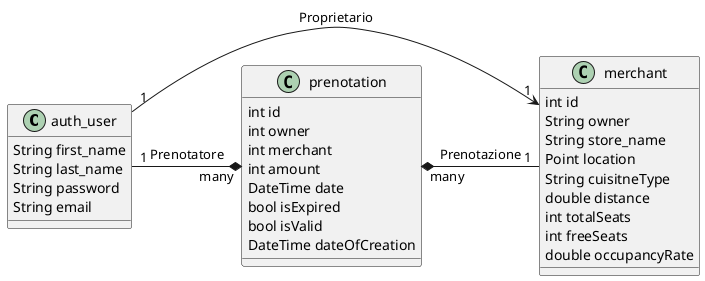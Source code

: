 @startuml classDiagram

class auth_user {
    String first_name
    String last_name
    String password
    String email
}

class merchant {
    int id
    String owner
    String store_name
    Point location
    String cuisitneType
    double distance
    int totalSeats
    int freeSeats
    double occupancyRate
}

class prenotation {
    int id
    int owner
    int merchant
    int amount
    DateTime date
    bool isExpired
    bool isValid
    DateTime dateOfCreation
}

auth_user "1" -* "many" prenotation: Prenotatore
prenotation "many" *- "1" merchant: Prenotazione
merchant "1" <- "1" auth_user: Proprietario
@enduml